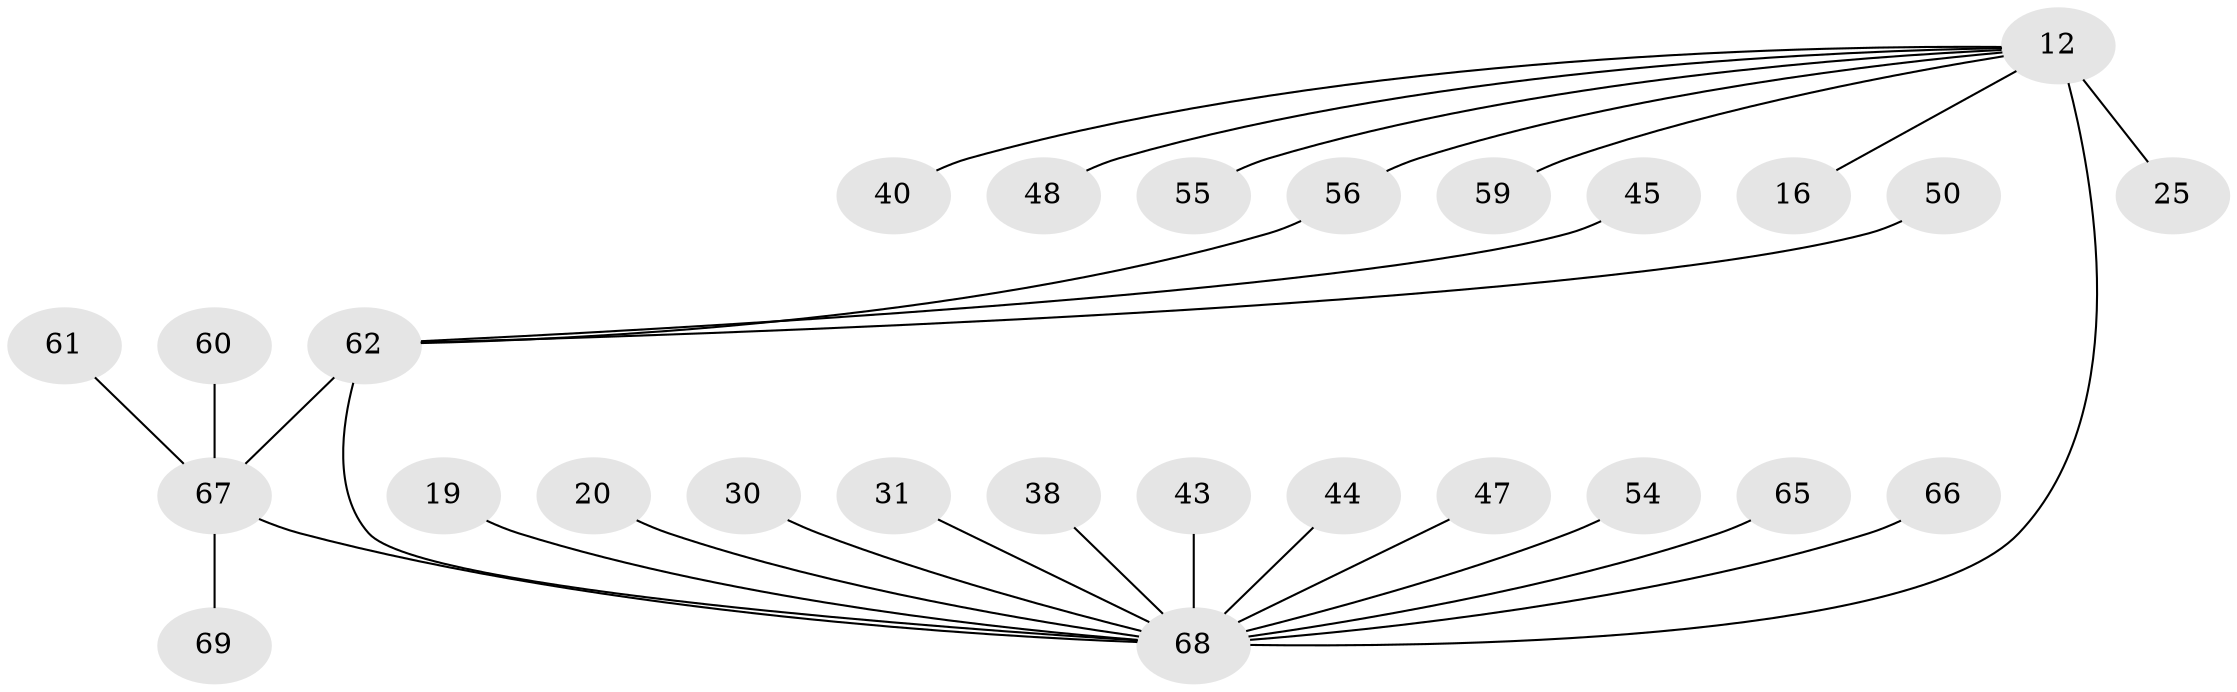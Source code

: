 // original degree distribution, {7: 0.10144927536231885, 4: 0.028985507246376812, 5: 0.028985507246376812, 8: 0.014492753623188406, 6: 0.043478260869565216, 9: 0.014492753623188406, 1: 0.4927536231884058, 2: 0.18840579710144928, 3: 0.08695652173913043}
// Generated by graph-tools (version 1.1) at 2025/57/03/04/25 21:57:52]
// undirected, 27 vertices, 28 edges
graph export_dot {
graph [start="1"]
  node [color=gray90,style=filled];
  12 [super="+10"];
  16;
  19;
  20;
  25;
  30 [super="+18"];
  31 [super="+28"];
  38;
  40;
  43;
  44;
  45;
  47;
  48;
  50;
  54;
  55 [super="+51"];
  56 [super="+52"];
  59 [super="+42+53"];
  60 [super="+33"];
  61;
  62 [super="+21+27+29"];
  65;
  66 [super="+39"];
  67 [super="+34+14+63+26"];
  68 [super="+58+37+64"];
  69;
  12 -- 25;
  12 -- 40;
  12 -- 16;
  12 -- 48;
  12 -- 55;
  12 -- 59 [weight=2];
  12 -- 68 [weight=9];
  12 -- 56 [weight=2];
  19 -- 68;
  20 -- 68;
  30 -- 68;
  31 -- 68 [weight=2];
  38 -- 68;
  43 -- 68;
  44 -- 68;
  45 -- 62;
  47 -- 68;
  50 -- 62;
  54 -- 68;
  56 -- 62 [weight=2];
  60 -- 67;
  61 -- 67;
  62 -- 67 [weight=3];
  62 -- 68 [weight=2];
  65 -- 68;
  66 -- 68;
  67 -- 69;
  67 -- 68 [weight=6];
}
